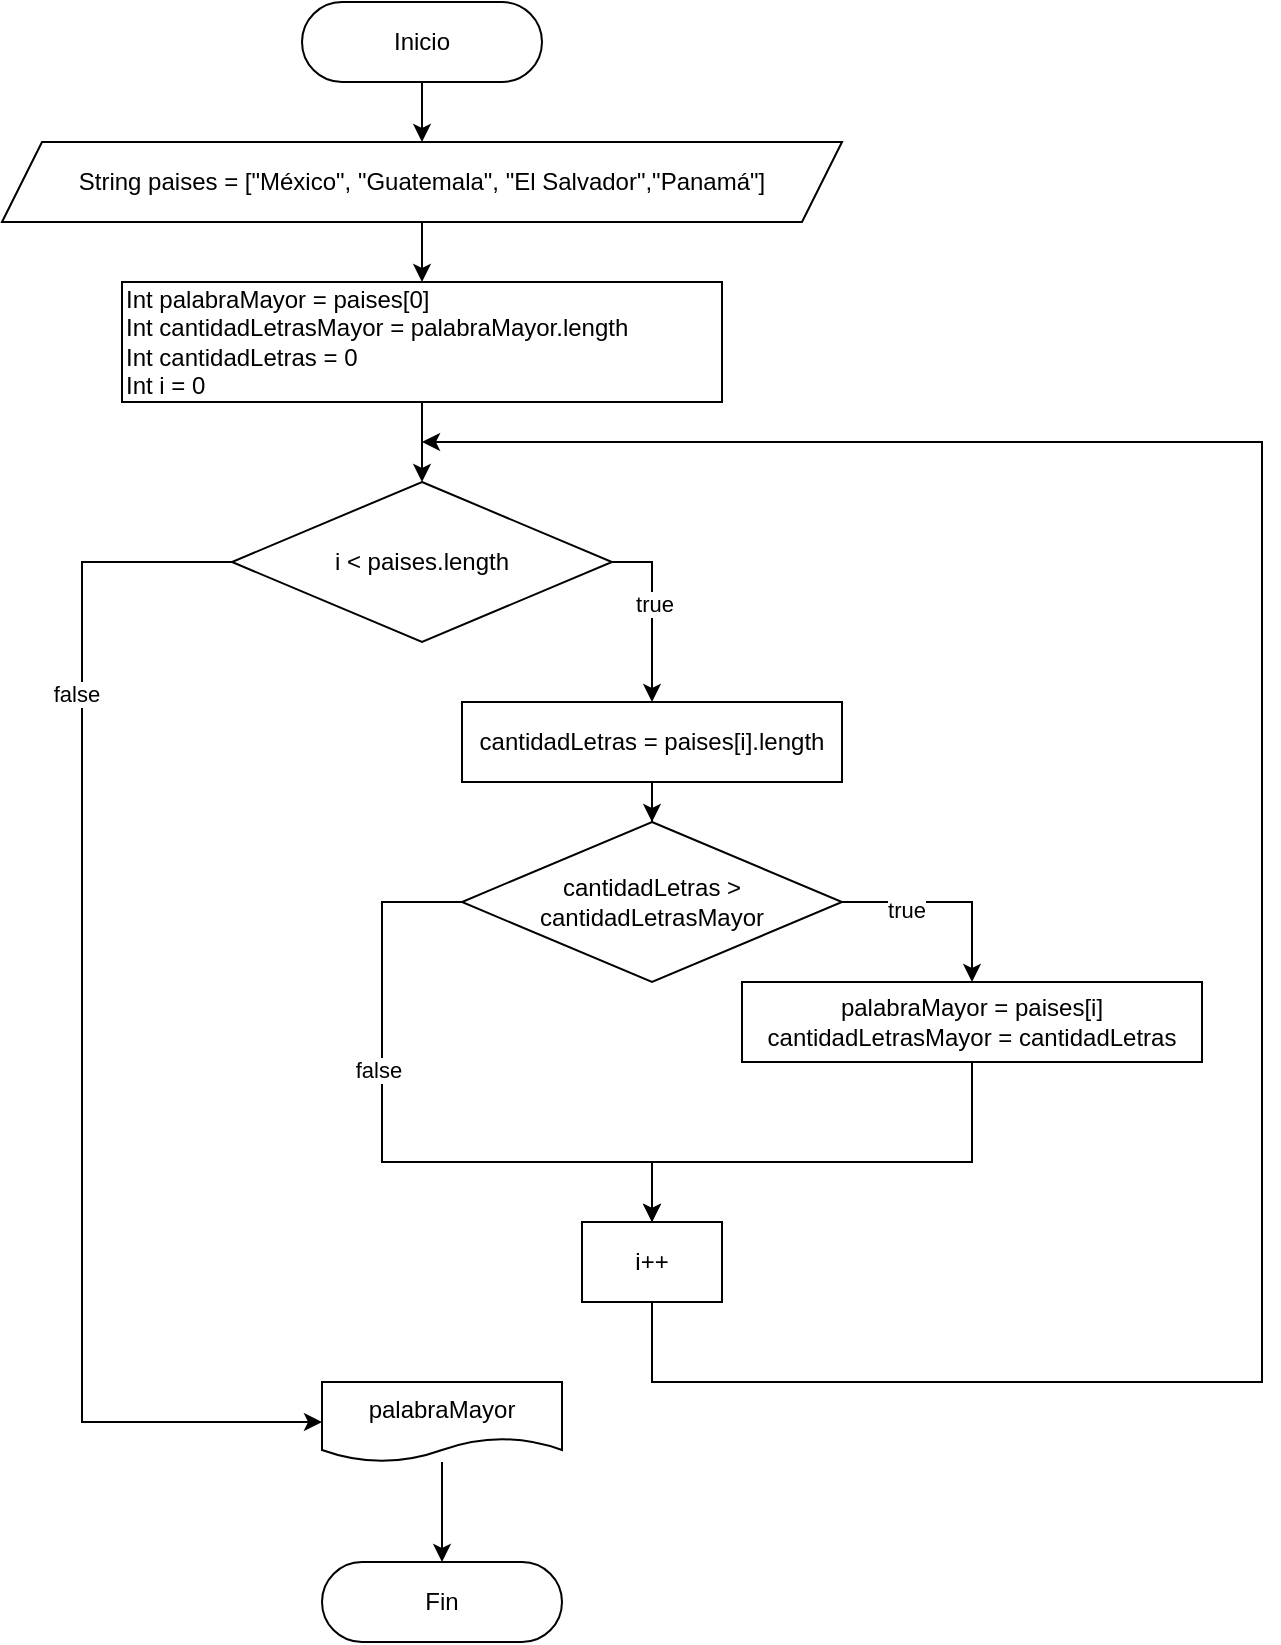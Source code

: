 <mxfile version="22.0.4" type="device">
  <diagram id="C5RBs43oDa-KdzZeNtuy" name="Page-1">
    <mxGraphModel dx="872" dy="417" grid="1" gridSize="10" guides="1" tooltips="1" connect="1" arrows="1" fold="1" page="1" pageScale="1" pageWidth="827" pageHeight="1169" math="0" shadow="0">
      <root>
        <mxCell id="WIyWlLk6GJQsqaUBKTNV-0" />
        <mxCell id="WIyWlLk6GJQsqaUBKTNV-1" parent="WIyWlLk6GJQsqaUBKTNV-0" />
        <mxCell id="TDjgzzHBPnL62QPkVUbp-14" style="edgeStyle=orthogonalEdgeStyle;rounded=0;orthogonalLoop=1;jettySize=auto;html=1;entryX=0.5;entryY=0;entryDx=0;entryDy=0;" parent="WIyWlLk6GJQsqaUBKTNV-1" source="TDjgzzHBPnL62QPkVUbp-0" target="TDjgzzHBPnL62QPkVUbp-2" edge="1">
          <mxGeometry relative="1" as="geometry" />
        </mxCell>
        <mxCell id="TDjgzzHBPnL62QPkVUbp-0" value="Inicio" style="rounded=1;whiteSpace=wrap;html=1;arcSize=50;" parent="WIyWlLk6GJQsqaUBKTNV-1" vertex="1">
          <mxGeometry x="249" y="1330" width="120" height="40" as="geometry" />
        </mxCell>
        <mxCell id="TDjgzzHBPnL62QPkVUbp-1" value="Fin" style="rounded=1;whiteSpace=wrap;html=1;arcSize=50;" parent="WIyWlLk6GJQsqaUBKTNV-1" vertex="1">
          <mxGeometry x="259" y="2110" width="120" height="40" as="geometry" />
        </mxCell>
        <mxCell id="TDjgzzHBPnL62QPkVUbp-13" style="edgeStyle=orthogonalEdgeStyle;rounded=0;orthogonalLoop=1;jettySize=auto;html=1;entryX=0.5;entryY=0;entryDx=0;entryDy=0;" parent="WIyWlLk6GJQsqaUBKTNV-1" source="TDjgzzHBPnL62QPkVUbp-2" target="TDjgzzHBPnL62QPkVUbp-3" edge="1">
          <mxGeometry relative="1" as="geometry" />
        </mxCell>
        <mxCell id="TDjgzzHBPnL62QPkVUbp-2" value="String paises =&amp;nbsp;[&quot;México&quot;, &quot;Guatemala&quot;, &quot;El Salvador&quot;,&quot;Panamá&quot;]" style="shape=parallelogram;perimeter=parallelogramPerimeter;whiteSpace=wrap;html=1;fixedSize=1;" parent="WIyWlLk6GJQsqaUBKTNV-1" vertex="1">
          <mxGeometry x="99" y="1400" width="420" height="40" as="geometry" />
        </mxCell>
        <mxCell id="TDjgzzHBPnL62QPkVUbp-12" style="edgeStyle=orthogonalEdgeStyle;rounded=0;orthogonalLoop=1;jettySize=auto;html=1;entryX=0.5;entryY=0;entryDx=0;entryDy=0;" parent="WIyWlLk6GJQsqaUBKTNV-1" source="TDjgzzHBPnL62QPkVUbp-3" target="TDjgzzHBPnL62QPkVUbp-4" edge="1">
          <mxGeometry relative="1" as="geometry" />
        </mxCell>
        <mxCell id="TDjgzzHBPnL62QPkVUbp-3" value="&lt;div&gt;Int palabraMayor = paises[0]&lt;/div&gt;&lt;div&gt;Int cantidadLetrasMayor = palabraMayor.length&lt;span style=&quot;&quot;&gt;&lt;/span&gt;&lt;/div&gt;&lt;div&gt;&lt;span style=&quot;&quot;&gt;Int cantidadLetras = 0&lt;/span&gt;&lt;/div&gt;&lt;div&gt;&lt;span style=&quot;&quot;&gt;Int i = 0&lt;/span&gt;&lt;/div&gt;" style="rounded=0;whiteSpace=wrap;html=1;align=left;" parent="WIyWlLk6GJQsqaUBKTNV-1" vertex="1">
          <mxGeometry x="159" y="1470" width="300" height="60" as="geometry" />
        </mxCell>
        <mxCell id="TDjgzzHBPnL62QPkVUbp-11" style="edgeStyle=orthogonalEdgeStyle;rounded=0;orthogonalLoop=1;jettySize=auto;html=1;entryX=0.5;entryY=0;entryDx=0;entryDy=0;" parent="WIyWlLk6GJQsqaUBKTNV-1" source="TDjgzzHBPnL62QPkVUbp-4" target="TDjgzzHBPnL62QPkVUbp-5" edge="1">
          <mxGeometry relative="1" as="geometry">
            <Array as="points">
              <mxPoint x="424" y="1610" />
            </Array>
          </mxGeometry>
        </mxCell>
        <mxCell id="TDjgzzHBPnL62QPkVUbp-23" value="true" style="edgeLabel;html=1;align=center;verticalAlign=middle;resizable=0;points=[];" parent="TDjgzzHBPnL62QPkVUbp-11" vertex="1" connectable="0">
          <mxGeometry x="-0.102" y="1" relative="1" as="geometry">
            <mxPoint as="offset" />
          </mxGeometry>
        </mxCell>
        <mxCell id="TDjgzzHBPnL62QPkVUbp-19" style="edgeStyle=orthogonalEdgeStyle;rounded=0;orthogonalLoop=1;jettySize=auto;html=1;entryX=0;entryY=0.5;entryDx=0;entryDy=0;" parent="WIyWlLk6GJQsqaUBKTNV-1" source="TDjgzzHBPnL62QPkVUbp-4" target="TDjgzzHBPnL62QPkVUbp-18" edge="1">
          <mxGeometry relative="1" as="geometry">
            <Array as="points">
              <mxPoint x="139" y="1610" />
              <mxPoint x="139" y="2040" />
            </Array>
          </mxGeometry>
        </mxCell>
        <mxCell id="TDjgzzHBPnL62QPkVUbp-24" value="false" style="edgeLabel;html=1;align=center;verticalAlign=middle;resizable=0;points=[];" parent="TDjgzzHBPnL62QPkVUbp-19" vertex="1" connectable="0">
          <mxGeometry x="-0.551" y="-3" relative="1" as="geometry">
            <mxPoint as="offset" />
          </mxGeometry>
        </mxCell>
        <mxCell id="TDjgzzHBPnL62QPkVUbp-4" value="i &amp;lt; paises.length" style="rhombus;whiteSpace=wrap;html=1;" parent="WIyWlLk6GJQsqaUBKTNV-1" vertex="1">
          <mxGeometry x="214" y="1570" width="190" height="80" as="geometry" />
        </mxCell>
        <mxCell id="TDjgzzHBPnL62QPkVUbp-10" style="edgeStyle=orthogonalEdgeStyle;rounded=0;orthogonalLoop=1;jettySize=auto;html=1;entryX=0.5;entryY=0;entryDx=0;entryDy=0;" parent="WIyWlLk6GJQsqaUBKTNV-1" source="TDjgzzHBPnL62QPkVUbp-5" target="TDjgzzHBPnL62QPkVUbp-6" edge="1">
          <mxGeometry relative="1" as="geometry" />
        </mxCell>
        <mxCell id="TDjgzzHBPnL62QPkVUbp-5" value="cantidadLetras = paises[i].length" style="rounded=0;whiteSpace=wrap;html=1;align=center;" parent="WIyWlLk6GJQsqaUBKTNV-1" vertex="1">
          <mxGeometry x="329" y="1680" width="190" height="40" as="geometry" />
        </mxCell>
        <mxCell id="TDjgzzHBPnL62QPkVUbp-9" style="edgeStyle=orthogonalEdgeStyle;rounded=0;orthogonalLoop=1;jettySize=auto;html=1;entryX=0.5;entryY=0;entryDx=0;entryDy=0;" parent="WIyWlLk6GJQsqaUBKTNV-1" source="TDjgzzHBPnL62QPkVUbp-6" target="TDjgzzHBPnL62QPkVUbp-8" edge="1">
          <mxGeometry relative="1" as="geometry">
            <Array as="points">
              <mxPoint x="584" y="1780" />
            </Array>
          </mxGeometry>
        </mxCell>
        <mxCell id="TDjgzzHBPnL62QPkVUbp-21" value="true" style="edgeLabel;html=1;align=center;verticalAlign=middle;resizable=0;points=[];" parent="TDjgzzHBPnL62QPkVUbp-9" vertex="1" connectable="0">
          <mxGeometry x="-0.394" y="-4" relative="1" as="geometry">
            <mxPoint as="offset" />
          </mxGeometry>
        </mxCell>
        <mxCell id="TDjgzzHBPnL62QPkVUbp-17" style="edgeStyle=orthogonalEdgeStyle;rounded=0;orthogonalLoop=1;jettySize=auto;html=1;entryX=0.5;entryY=0;entryDx=0;entryDy=0;" parent="WIyWlLk6GJQsqaUBKTNV-1" source="TDjgzzHBPnL62QPkVUbp-6" target="TDjgzzHBPnL62QPkVUbp-15" edge="1">
          <mxGeometry relative="1" as="geometry">
            <Array as="points">
              <mxPoint x="289" y="1780" />
              <mxPoint x="289" y="1910" />
              <mxPoint x="424" y="1910" />
            </Array>
          </mxGeometry>
        </mxCell>
        <mxCell id="TDjgzzHBPnL62QPkVUbp-22" value="false" style="edgeLabel;html=1;align=center;verticalAlign=middle;resizable=0;points=[];" parent="TDjgzzHBPnL62QPkVUbp-17" vertex="1" connectable="0">
          <mxGeometry x="-0.264" y="-2" relative="1" as="geometry">
            <mxPoint as="offset" />
          </mxGeometry>
        </mxCell>
        <mxCell id="TDjgzzHBPnL62QPkVUbp-6" value="cantidadLetras &amp;gt; cantidadLetrasMayor" style="rhombus;whiteSpace=wrap;html=1;" parent="WIyWlLk6GJQsqaUBKTNV-1" vertex="1">
          <mxGeometry x="329" y="1740" width="190" height="80" as="geometry" />
        </mxCell>
        <mxCell id="TDjgzzHBPnL62QPkVUbp-16" style="edgeStyle=orthogonalEdgeStyle;rounded=0;orthogonalLoop=1;jettySize=auto;html=1;entryX=0.5;entryY=0;entryDx=0;entryDy=0;" parent="WIyWlLk6GJQsqaUBKTNV-1" source="TDjgzzHBPnL62QPkVUbp-8" target="TDjgzzHBPnL62QPkVUbp-15" edge="1">
          <mxGeometry relative="1" as="geometry">
            <Array as="points">
              <mxPoint x="584" y="1910" />
              <mxPoint x="424" y="1910" />
            </Array>
          </mxGeometry>
        </mxCell>
        <mxCell id="TDjgzzHBPnL62QPkVUbp-8" value="&lt;div&gt;palabraMayor = paises[i]&lt;/div&gt;&lt;div&gt;cantidadLetrasMayor = cantidadLetras&lt;span style=&quot;&quot;&gt;&lt;/span&gt;&lt;/div&gt;" style="rounded=0;whiteSpace=wrap;html=1;align=center;" parent="WIyWlLk6GJQsqaUBKTNV-1" vertex="1">
          <mxGeometry x="469" y="1820" width="230" height="40" as="geometry" />
        </mxCell>
        <mxCell id="TDjgzzHBPnL62QPkVUbp-20" style="edgeStyle=orthogonalEdgeStyle;rounded=0;orthogonalLoop=1;jettySize=auto;html=1;" parent="WIyWlLk6GJQsqaUBKTNV-1" source="TDjgzzHBPnL62QPkVUbp-15" edge="1">
          <mxGeometry relative="1" as="geometry">
            <mxPoint x="309" y="1550" as="targetPoint" />
            <Array as="points">
              <mxPoint x="424" y="2020" />
              <mxPoint x="729" y="2020" />
              <mxPoint x="729" y="1550" />
            </Array>
          </mxGeometry>
        </mxCell>
        <mxCell id="TDjgzzHBPnL62QPkVUbp-15" value="&lt;div&gt;i++&lt;/div&gt;" style="rounded=0;whiteSpace=wrap;html=1;align=center;" parent="WIyWlLk6GJQsqaUBKTNV-1" vertex="1">
          <mxGeometry x="389" y="1940" width="70" height="40" as="geometry" />
        </mxCell>
        <mxCell id="TDjgzzHBPnL62QPkVUbp-25" style="edgeStyle=orthogonalEdgeStyle;rounded=0;orthogonalLoop=1;jettySize=auto;html=1;entryX=0.5;entryY=0;entryDx=0;entryDy=0;" parent="WIyWlLk6GJQsqaUBKTNV-1" source="TDjgzzHBPnL62QPkVUbp-18" target="TDjgzzHBPnL62QPkVUbp-1" edge="1">
          <mxGeometry relative="1" as="geometry" />
        </mxCell>
        <mxCell id="TDjgzzHBPnL62QPkVUbp-18" value="palabraMayor" style="shape=document;whiteSpace=wrap;html=1;boundedLbl=1;" parent="WIyWlLk6GJQsqaUBKTNV-1" vertex="1">
          <mxGeometry x="259" y="2020" width="120" height="40" as="geometry" />
        </mxCell>
      </root>
    </mxGraphModel>
  </diagram>
</mxfile>

